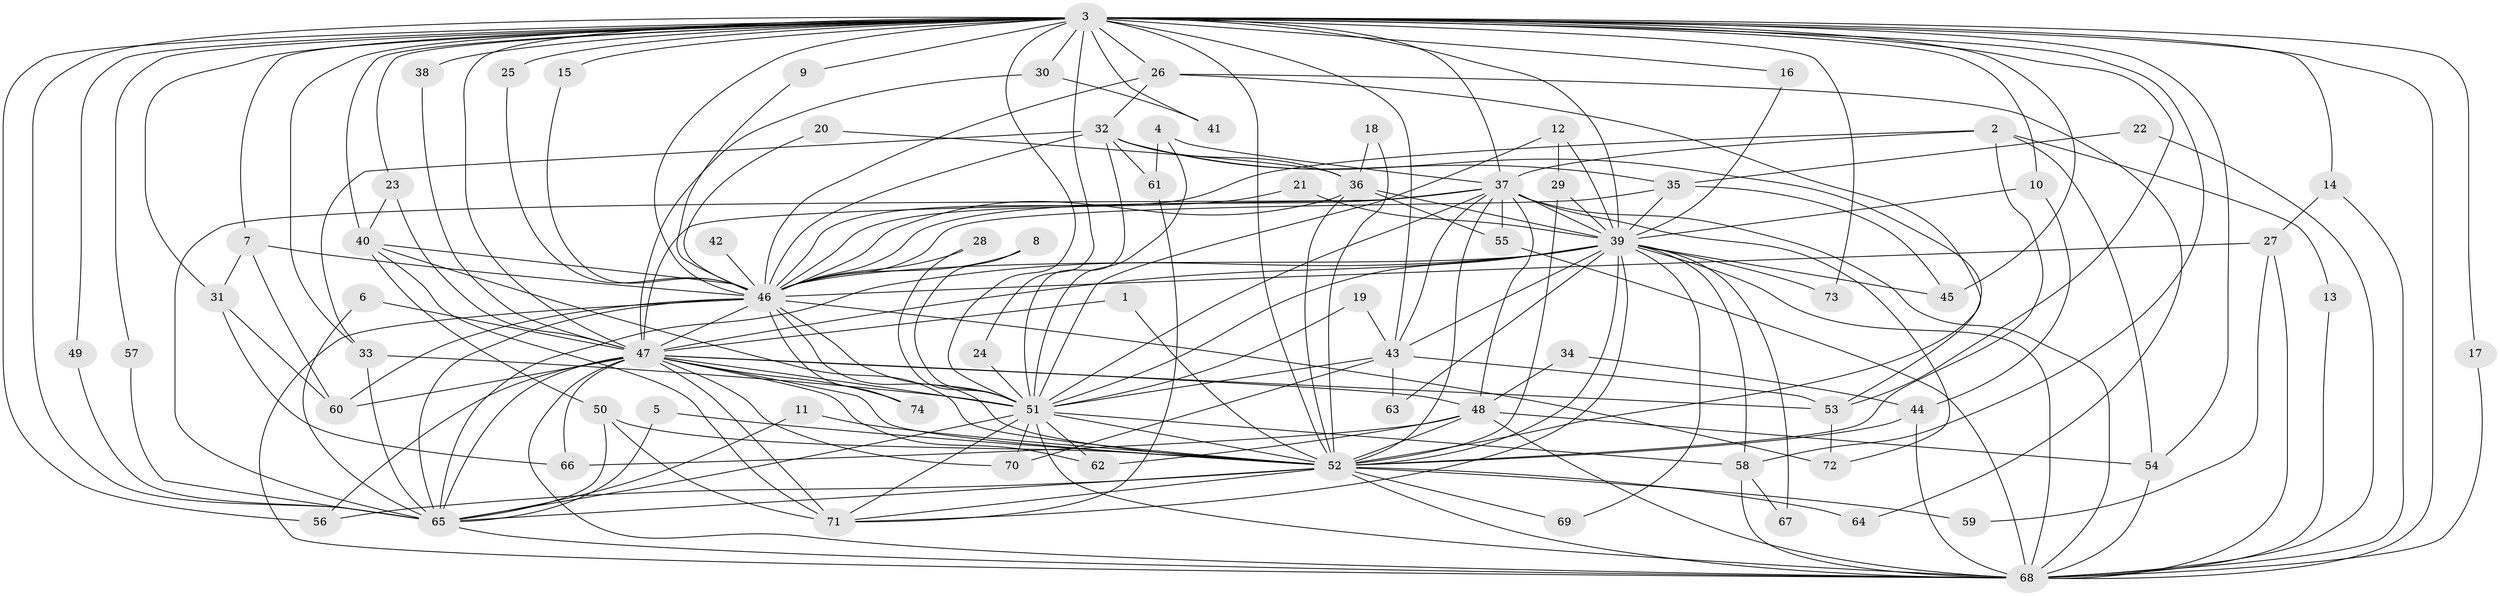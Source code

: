 // original degree distribution, {27: 0.013513513513513514, 25: 0.006756756756756757, 32: 0.006756756756756757, 24: 0.006756756756756757, 33: 0.006756756756756757, 19: 0.006756756756756757, 26: 0.006756756756756757, 17: 0.006756756756756757, 23: 0.006756756756756757, 4: 0.11486486486486487, 5: 0.02702702702702703, 2: 0.5067567567567568, 3: 0.25, 9: 0.006756756756756757, 7: 0.006756756756756757, 10: 0.006756756756756757, 8: 0.006756756756756757, 6: 0.006756756756756757}
// Generated by graph-tools (version 1.1) at 2025/25/03/09/25 03:25:53]
// undirected, 74 vertices, 203 edges
graph export_dot {
graph [start="1"]
  node [color=gray90,style=filled];
  1;
  2;
  3;
  4;
  5;
  6;
  7;
  8;
  9;
  10;
  11;
  12;
  13;
  14;
  15;
  16;
  17;
  18;
  19;
  20;
  21;
  22;
  23;
  24;
  25;
  26;
  27;
  28;
  29;
  30;
  31;
  32;
  33;
  34;
  35;
  36;
  37;
  38;
  39;
  40;
  41;
  42;
  43;
  44;
  45;
  46;
  47;
  48;
  49;
  50;
  51;
  52;
  53;
  54;
  55;
  56;
  57;
  58;
  59;
  60;
  61;
  62;
  63;
  64;
  65;
  66;
  67;
  68;
  69;
  70;
  71;
  72;
  73;
  74;
  1 -- 47 [weight=1.0];
  1 -- 52 [weight=1.0];
  2 -- 13 [weight=1.0];
  2 -- 37 [weight=1.0];
  2 -- 46 [weight=1.0];
  2 -- 52 [weight=1.0];
  2 -- 54 [weight=1.0];
  3 -- 7 [weight=1.0];
  3 -- 9 [weight=1.0];
  3 -- 10 [weight=1.0];
  3 -- 14 [weight=1.0];
  3 -- 15 [weight=1.0];
  3 -- 16 [weight=1.0];
  3 -- 17 [weight=1.0];
  3 -- 23 [weight=1.0];
  3 -- 24 [weight=1.0];
  3 -- 25 [weight=1.0];
  3 -- 26 [weight=1.0];
  3 -- 30 [weight=2.0];
  3 -- 31 [weight=1.0];
  3 -- 33 [weight=1.0];
  3 -- 37 [weight=2.0];
  3 -- 38 [weight=1.0];
  3 -- 39 [weight=2.0];
  3 -- 40 [weight=1.0];
  3 -- 41 [weight=3.0];
  3 -- 43 [weight=1.0];
  3 -- 45 [weight=1.0];
  3 -- 46 [weight=3.0];
  3 -- 47 [weight=3.0];
  3 -- 49 [weight=1.0];
  3 -- 51 [weight=2.0];
  3 -- 52 [weight=4.0];
  3 -- 53 [weight=1.0];
  3 -- 54 [weight=1.0];
  3 -- 56 [weight=1.0];
  3 -- 57 [weight=1.0];
  3 -- 58 [weight=1.0];
  3 -- 65 [weight=2.0];
  3 -- 68 [weight=2.0];
  3 -- 73 [weight=1.0];
  4 -- 37 [weight=1.0];
  4 -- 51 [weight=1.0];
  4 -- 61 [weight=1.0];
  5 -- 52 [weight=1.0];
  5 -- 65 [weight=1.0];
  6 -- 47 [weight=1.0];
  6 -- 65 [weight=1.0];
  7 -- 31 [weight=1.0];
  7 -- 46 [weight=1.0];
  7 -- 60 [weight=1.0];
  8 -- 46 [weight=1.0];
  8 -- 51 [weight=1.0];
  9 -- 46 [weight=1.0];
  10 -- 39 [weight=1.0];
  10 -- 44 [weight=1.0];
  11 -- 52 [weight=1.0];
  11 -- 65 [weight=1.0];
  12 -- 29 [weight=1.0];
  12 -- 39 [weight=1.0];
  12 -- 51 [weight=1.0];
  13 -- 68 [weight=1.0];
  14 -- 27 [weight=1.0];
  14 -- 68 [weight=1.0];
  15 -- 46 [weight=1.0];
  16 -- 39 [weight=1.0];
  17 -- 68 [weight=1.0];
  18 -- 36 [weight=1.0];
  18 -- 52 [weight=1.0];
  19 -- 43 [weight=1.0];
  19 -- 51 [weight=1.0];
  20 -- 36 [weight=1.0];
  20 -- 46 [weight=1.0];
  21 -- 39 [weight=1.0];
  21 -- 46 [weight=1.0];
  22 -- 35 [weight=1.0];
  22 -- 68 [weight=1.0];
  23 -- 40 [weight=1.0];
  23 -- 47 [weight=1.0];
  24 -- 51 [weight=1.0];
  25 -- 46 [weight=1.0];
  26 -- 32 [weight=1.0];
  26 -- 46 [weight=1.0];
  26 -- 52 [weight=1.0];
  26 -- 64 [weight=1.0];
  27 -- 46 [weight=1.0];
  27 -- 59 [weight=1.0];
  27 -- 68 [weight=1.0];
  28 -- 46 [weight=1.0];
  28 -- 51 [weight=1.0];
  29 -- 39 [weight=1.0];
  29 -- 52 [weight=1.0];
  30 -- 41 [weight=1.0];
  30 -- 47 [weight=1.0];
  31 -- 60 [weight=1.0];
  31 -- 66 [weight=1.0];
  32 -- 33 [weight=1.0];
  32 -- 35 [weight=1.0];
  32 -- 36 [weight=1.0];
  32 -- 46 [weight=1.0];
  32 -- 51 [weight=1.0];
  32 -- 53 [weight=1.0];
  32 -- 61 [weight=1.0];
  33 -- 51 [weight=1.0];
  33 -- 65 [weight=1.0];
  34 -- 44 [weight=1.0];
  34 -- 48 [weight=1.0];
  35 -- 39 [weight=1.0];
  35 -- 45 [weight=1.0];
  35 -- 46 [weight=1.0];
  36 -- 39 [weight=2.0];
  36 -- 46 [weight=1.0];
  36 -- 52 [weight=1.0];
  36 -- 55 [weight=1.0];
  37 -- 39 [weight=1.0];
  37 -- 43 [weight=1.0];
  37 -- 46 [weight=1.0];
  37 -- 47 [weight=1.0];
  37 -- 48 [weight=1.0];
  37 -- 51 [weight=2.0];
  37 -- 52 [weight=1.0];
  37 -- 55 [weight=3.0];
  37 -- 65 [weight=2.0];
  37 -- 68 [weight=2.0];
  37 -- 72 [weight=1.0];
  38 -- 47 [weight=1.0];
  39 -- 43 [weight=1.0];
  39 -- 45 [weight=2.0];
  39 -- 46 [weight=1.0];
  39 -- 47 [weight=1.0];
  39 -- 51 [weight=1.0];
  39 -- 52 [weight=3.0];
  39 -- 58 [weight=1.0];
  39 -- 63 [weight=1.0];
  39 -- 65 [weight=1.0];
  39 -- 67 [weight=1.0];
  39 -- 68 [weight=2.0];
  39 -- 69 [weight=1.0];
  39 -- 71 [weight=1.0];
  39 -- 73 [weight=1.0];
  40 -- 46 [weight=1.0];
  40 -- 50 [weight=1.0];
  40 -- 52 [weight=1.0];
  40 -- 71 [weight=2.0];
  42 -- 46 [weight=1.0];
  43 -- 51 [weight=1.0];
  43 -- 53 [weight=1.0];
  43 -- 63 [weight=1.0];
  43 -- 70 [weight=2.0];
  44 -- 52 [weight=1.0];
  44 -- 68 [weight=2.0];
  46 -- 47 [weight=1.0];
  46 -- 51 [weight=1.0];
  46 -- 52 [weight=1.0];
  46 -- 60 [weight=1.0];
  46 -- 65 [weight=1.0];
  46 -- 68 [weight=1.0];
  46 -- 72 [weight=2.0];
  46 -- 74 [weight=1.0];
  47 -- 48 [weight=1.0];
  47 -- 51 [weight=3.0];
  47 -- 52 [weight=1.0];
  47 -- 53 [weight=1.0];
  47 -- 56 [weight=1.0];
  47 -- 60 [weight=1.0];
  47 -- 62 [weight=1.0];
  47 -- 65 [weight=2.0];
  47 -- 66 [weight=2.0];
  47 -- 68 [weight=1.0];
  47 -- 70 [weight=2.0];
  47 -- 71 [weight=1.0];
  47 -- 74 [weight=1.0];
  48 -- 52 [weight=2.0];
  48 -- 54 [weight=1.0];
  48 -- 62 [weight=1.0];
  48 -- 66 [weight=2.0];
  48 -- 68 [weight=1.0];
  49 -- 65 [weight=1.0];
  50 -- 52 [weight=1.0];
  50 -- 65 [weight=1.0];
  50 -- 71 [weight=1.0];
  51 -- 52 [weight=1.0];
  51 -- 58 [weight=1.0];
  51 -- 62 [weight=1.0];
  51 -- 65 [weight=1.0];
  51 -- 68 [weight=1.0];
  51 -- 70 [weight=1.0];
  51 -- 71 [weight=1.0];
  52 -- 56 [weight=1.0];
  52 -- 59 [weight=1.0];
  52 -- 64 [weight=1.0];
  52 -- 65 [weight=1.0];
  52 -- 68 [weight=2.0];
  52 -- 69 [weight=1.0];
  52 -- 71 [weight=1.0];
  53 -- 72 [weight=1.0];
  54 -- 68 [weight=1.0];
  55 -- 68 [weight=1.0];
  57 -- 65 [weight=1.0];
  58 -- 67 [weight=1.0];
  58 -- 68 [weight=1.0];
  61 -- 71 [weight=1.0];
  65 -- 68 [weight=2.0];
}
